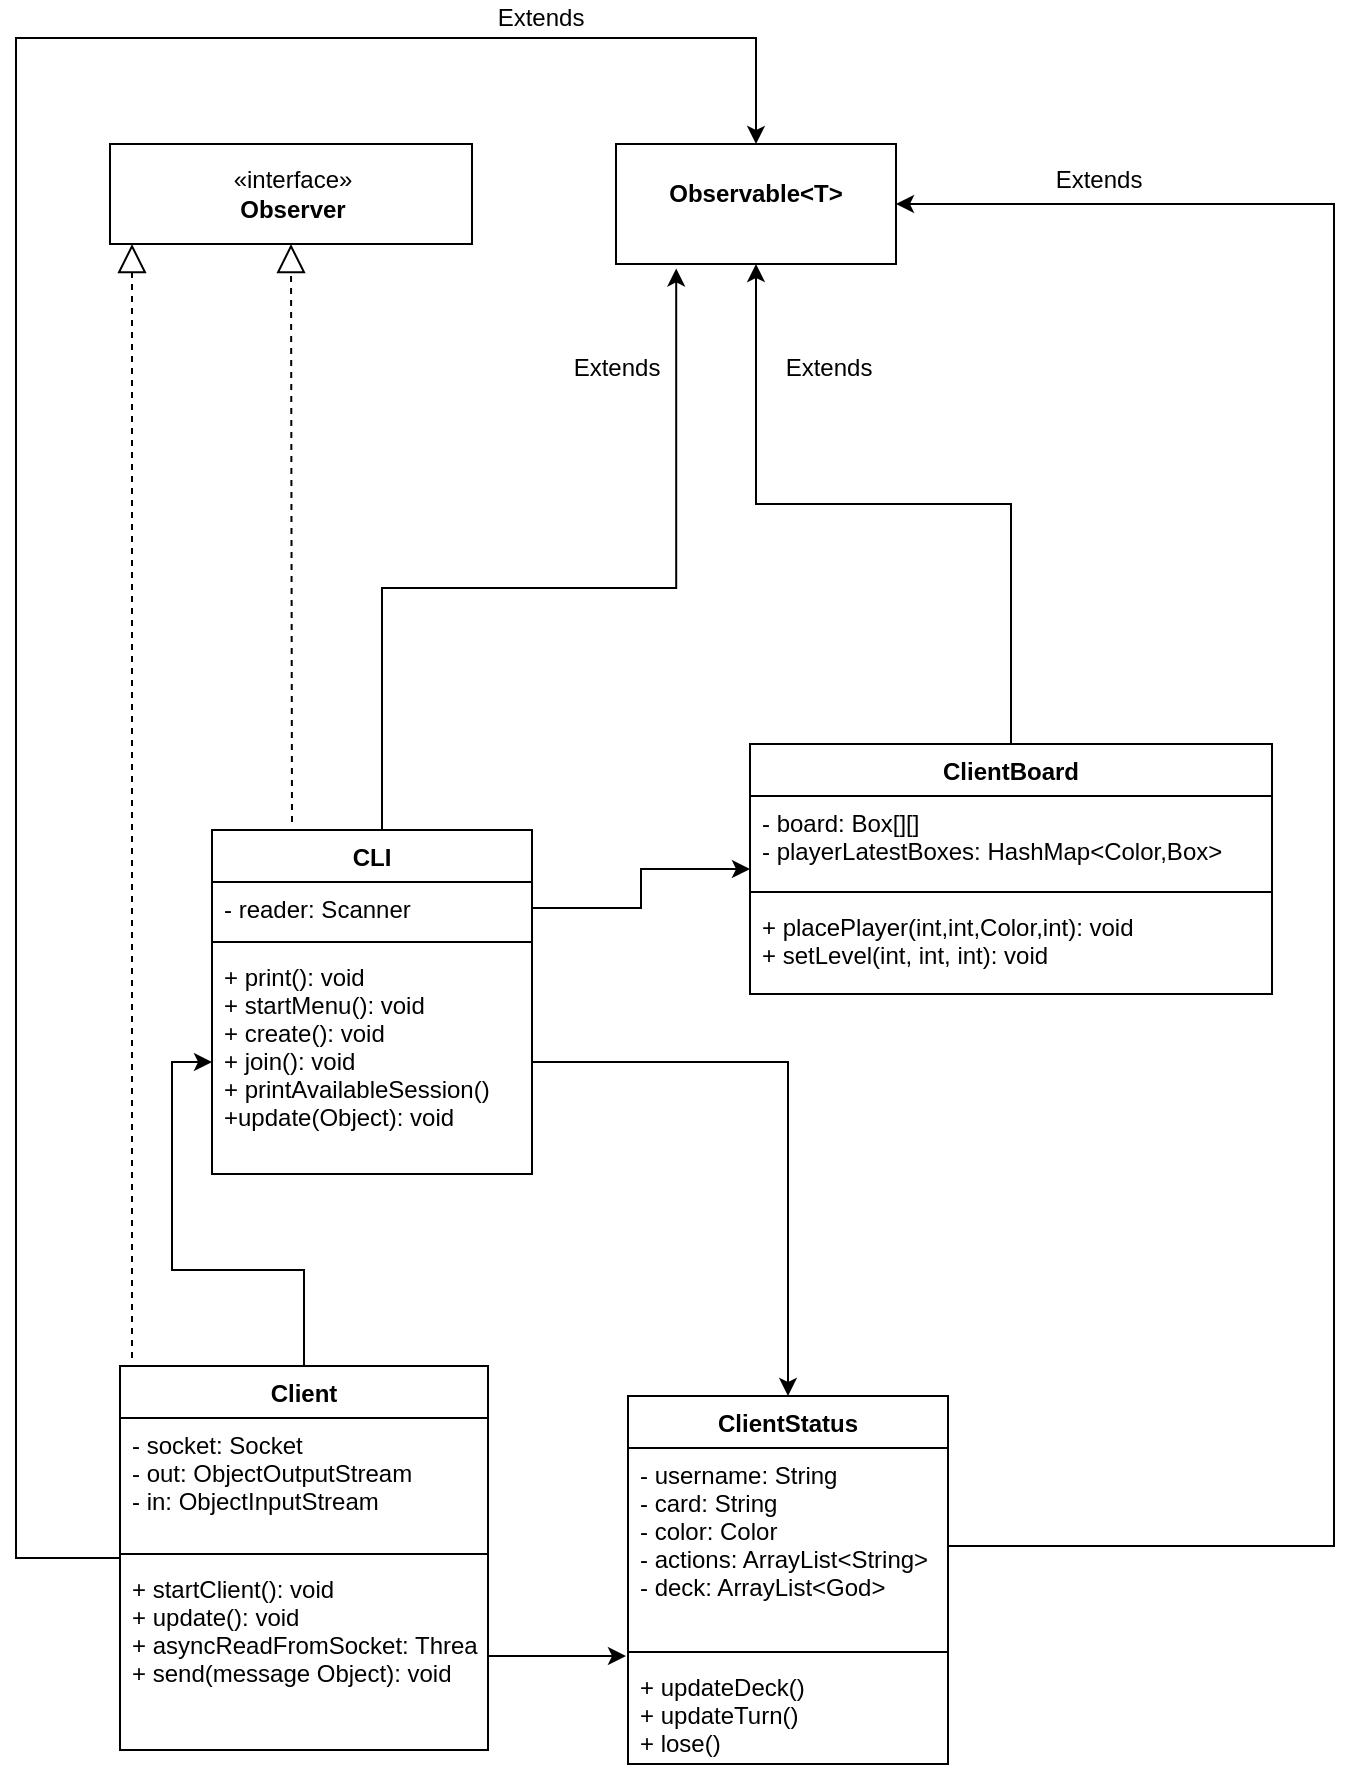 <mxfile version="12.6.5" type="device"><diagram id="KhTwLkOBJKMWYJQ2fCd7" name="Pagina-1"><mxGraphModel dx="1272" dy="1185" grid="0" gridSize="10" guides="1" tooltips="1" connect="1" arrows="1" fold="1" page="1" pageScale="1" pageWidth="827" pageHeight="500" math="0" shadow="0"><root><mxCell id="0"/><mxCell id="1" parent="0"/><mxCell id="sxkBSpirzQV2UPmR_kGv-18" style="edgeStyle=orthogonalEdgeStyle;rounded=0;orthogonalLoop=1;jettySize=auto;html=1;" edge="1" parent="1" source="sxkBSpirzQV2UPmR_kGv-1" target="sxkBSpirzQV2UPmR_kGv-8"><mxGeometry relative="1" as="geometry"/></mxCell><mxCell id="sxkBSpirzQV2UPmR_kGv-28" style="edgeStyle=orthogonalEdgeStyle;rounded=0;orthogonalLoop=1;jettySize=auto;html=1;" edge="1" parent="1" source="sxkBSpirzQV2UPmR_kGv-1" target="sxkBSpirzQV2UPmR_kGv-22"><mxGeometry relative="1" as="geometry"><mxPoint x="439" y="-380" as="targetPoint"/><Array as="points"><mxPoint x="40" y="380"/><mxPoint x="40" y="-380"/><mxPoint x="410" y="-380"/></Array></mxGeometry></mxCell><mxCell id="sxkBSpirzQV2UPmR_kGv-1" value="Client" style="swimlane;fontStyle=1;align=center;verticalAlign=top;childLayout=stackLayout;horizontal=1;startSize=26;horizontalStack=0;resizeParent=1;resizeParentMax=0;resizeLast=0;collapsible=1;marginBottom=0;" vertex="1" parent="1"><mxGeometry x="92" y="284" width="184" height="192" as="geometry"/></mxCell><mxCell id="sxkBSpirzQV2UPmR_kGv-2" value="- socket: Socket&#10;- out: ObjectOutputStream&#10;- in: ObjectInputStream&#10;" style="text;strokeColor=none;fillColor=none;align=left;verticalAlign=top;spacingLeft=4;spacingRight=4;overflow=hidden;rotatable=0;points=[[0,0.5],[1,0.5]];portConstraint=eastwest;" vertex="1" parent="sxkBSpirzQV2UPmR_kGv-1"><mxGeometry y="26" width="184" height="64" as="geometry"/></mxCell><mxCell id="sxkBSpirzQV2UPmR_kGv-3" value="" style="line;strokeWidth=1;fillColor=none;align=left;verticalAlign=middle;spacingTop=-1;spacingLeft=3;spacingRight=3;rotatable=0;labelPosition=right;points=[];portConstraint=eastwest;" vertex="1" parent="sxkBSpirzQV2UPmR_kGv-1"><mxGeometry y="90" width="184" height="8" as="geometry"/></mxCell><mxCell id="sxkBSpirzQV2UPmR_kGv-4" value="+ startClient(): void&#10;+ update(): void&#10;+ asyncReadFromSocket: Thread&#10;+ send(message Object): void" style="text;strokeColor=none;fillColor=none;align=left;verticalAlign=top;spacingLeft=4;spacingRight=4;overflow=hidden;rotatable=0;points=[[0,0.5],[1,0.5]];portConstraint=eastwest;" vertex="1" parent="sxkBSpirzQV2UPmR_kGv-1"><mxGeometry y="98" width="184" height="94" as="geometry"/></mxCell><mxCell id="sxkBSpirzQV2UPmR_kGv-30" style="edgeStyle=orthogonalEdgeStyle;rounded=0;orthogonalLoop=1;jettySize=auto;html=1;entryX=0.215;entryY=1.037;entryDx=0;entryDy=0;entryPerimeter=0;" edge="1" parent="1" source="sxkBSpirzQV2UPmR_kGv-5" target="sxkBSpirzQV2UPmR_kGv-22"><mxGeometry relative="1" as="geometry"><mxPoint x="223" y="-226" as="targetPoint"/><Array as="points"><mxPoint x="223" y="-105"/><mxPoint x="370" y="-105"/></Array></mxGeometry></mxCell><mxCell id="sxkBSpirzQV2UPmR_kGv-5" value="CLI" style="swimlane;fontStyle=1;align=center;verticalAlign=top;childLayout=stackLayout;horizontal=1;startSize=26;horizontalStack=0;resizeParent=1;resizeParentMax=0;resizeLast=0;collapsible=1;marginBottom=0;" vertex="1" parent="1"><mxGeometry x="138" y="16" width="160" height="172" as="geometry"><mxRectangle x="138" y="16" width="46" height="26" as="alternateBounds"/></mxGeometry></mxCell><mxCell id="sxkBSpirzQV2UPmR_kGv-6" value="- reader: Scanner" style="text;strokeColor=none;fillColor=none;align=left;verticalAlign=top;spacingLeft=4;spacingRight=4;overflow=hidden;rotatable=0;points=[[0,0.5],[1,0.5]];portConstraint=eastwest;" vertex="1" parent="sxkBSpirzQV2UPmR_kGv-5"><mxGeometry y="26" width="160" height="26" as="geometry"/></mxCell><mxCell id="sxkBSpirzQV2UPmR_kGv-7" value="" style="line;strokeWidth=1;fillColor=none;align=left;verticalAlign=middle;spacingTop=-1;spacingLeft=3;spacingRight=3;rotatable=0;labelPosition=right;points=[];portConstraint=eastwest;" vertex="1" parent="sxkBSpirzQV2UPmR_kGv-5"><mxGeometry y="52" width="160" height="8" as="geometry"/></mxCell><mxCell id="sxkBSpirzQV2UPmR_kGv-8" value="+ print(): void&#10;+ startMenu(): void&#10;+ create(): void&#10;+ join(): void&#10;+ printAvailableSession()&#10;+update(Object): void" style="text;strokeColor=none;fillColor=none;align=left;verticalAlign=top;spacingLeft=4;spacingRight=4;overflow=hidden;rotatable=0;points=[[0,0.5],[1,0.5]];portConstraint=eastwest;" vertex="1" parent="sxkBSpirzQV2UPmR_kGv-5"><mxGeometry y="60" width="160" height="112" as="geometry"/></mxCell><mxCell id="sxkBSpirzQV2UPmR_kGv-9" value="ClientStatus" style="swimlane;fontStyle=1;align=center;verticalAlign=top;childLayout=stackLayout;horizontal=1;startSize=26;horizontalStack=0;resizeParent=1;resizeParentMax=0;resizeLast=0;collapsible=1;marginBottom=0;" vertex="1" parent="1"><mxGeometry x="346" y="299" width="160" height="184" as="geometry"><mxRectangle x="346" y="299" width="97" height="26" as="alternateBounds"/></mxGeometry></mxCell><mxCell id="sxkBSpirzQV2UPmR_kGv-10" value="- username: String&#10;- card: String&#10;- color: Color&#10;- actions: ArrayList&lt;String&gt;&#10;- deck: ArrayList&lt;God&gt; &#10;" style="text;strokeColor=none;fillColor=none;align=left;verticalAlign=top;spacingLeft=4;spacingRight=4;overflow=hidden;rotatable=0;points=[[0,0.5],[1,0.5]];portConstraint=eastwest;" vertex="1" parent="sxkBSpirzQV2UPmR_kGv-9"><mxGeometry y="26" width="160" height="98" as="geometry"/></mxCell><mxCell id="sxkBSpirzQV2UPmR_kGv-11" value="" style="line;strokeWidth=1;fillColor=none;align=left;verticalAlign=middle;spacingTop=-1;spacingLeft=3;spacingRight=3;rotatable=0;labelPosition=right;points=[];portConstraint=eastwest;" vertex="1" parent="sxkBSpirzQV2UPmR_kGv-9"><mxGeometry y="124" width="160" height="8" as="geometry"/></mxCell><mxCell id="sxkBSpirzQV2UPmR_kGv-12" value="+ updateDeck()&#10;+ updateTurn()&#10;+ lose()" style="text;strokeColor=none;fillColor=none;align=left;verticalAlign=top;spacingLeft=4;spacingRight=4;overflow=hidden;rotatable=0;points=[[0,0.5],[1,0.5]];portConstraint=eastwest;" vertex="1" parent="sxkBSpirzQV2UPmR_kGv-9"><mxGeometry y="132" width="160" height="52" as="geometry"/></mxCell><mxCell id="sxkBSpirzQV2UPmR_kGv-29" style="edgeStyle=orthogonalEdgeStyle;rounded=0;orthogonalLoop=1;jettySize=auto;html=1;entryX=0.5;entryY=1;entryDx=0;entryDy=0;" edge="1" parent="1" source="sxkBSpirzQV2UPmR_kGv-13" target="sxkBSpirzQV2UPmR_kGv-22"><mxGeometry relative="1" as="geometry"/></mxCell><mxCell id="sxkBSpirzQV2UPmR_kGv-13" value="ClientBoard" style="swimlane;fontStyle=1;align=center;verticalAlign=top;childLayout=stackLayout;horizontal=1;startSize=26;horizontalStack=0;resizeParent=1;resizeParentMax=0;resizeLast=0;collapsible=1;marginBottom=0;" vertex="1" parent="1"><mxGeometry x="407" y="-27" width="261" height="125" as="geometry"/></mxCell><mxCell id="sxkBSpirzQV2UPmR_kGv-14" value="- board: Box[][]&#10;- playerLatestBoxes: HashMap&lt;Color,Box&gt;&#10;" style="text;strokeColor=none;fillColor=none;align=left;verticalAlign=top;spacingLeft=4;spacingRight=4;overflow=hidden;rotatable=0;points=[[0,0.5],[1,0.5]];portConstraint=eastwest;" vertex="1" parent="sxkBSpirzQV2UPmR_kGv-13"><mxGeometry y="26" width="261" height="44" as="geometry"/></mxCell><mxCell id="sxkBSpirzQV2UPmR_kGv-15" value="" style="line;strokeWidth=1;fillColor=none;align=left;verticalAlign=middle;spacingTop=-1;spacingLeft=3;spacingRight=3;rotatable=0;labelPosition=right;points=[];portConstraint=eastwest;" vertex="1" parent="sxkBSpirzQV2UPmR_kGv-13"><mxGeometry y="70" width="261" height="8" as="geometry"/></mxCell><mxCell id="sxkBSpirzQV2UPmR_kGv-16" value="+ placePlayer(int,int,Color,int): void&#10;+ setLevel(int, int, int): void&#10;" style="text;strokeColor=none;fillColor=none;align=left;verticalAlign=top;spacingLeft=4;spacingRight=4;overflow=hidden;rotatable=0;points=[[0,0.5],[1,0.5]];portConstraint=eastwest;" vertex="1" parent="sxkBSpirzQV2UPmR_kGv-13"><mxGeometry y="78" width="261" height="47" as="geometry"/></mxCell><mxCell id="sxkBSpirzQV2UPmR_kGv-17" style="edgeStyle=orthogonalEdgeStyle;rounded=0;orthogonalLoop=1;jettySize=auto;html=1;entryX=0;entryY=0.5;entryDx=0;entryDy=0;" edge="1" parent="1" source="sxkBSpirzQV2UPmR_kGv-6" target="sxkBSpirzQV2UPmR_kGv-13"><mxGeometry relative="1" as="geometry"/></mxCell><mxCell id="sxkBSpirzQV2UPmR_kGv-19" style="edgeStyle=orthogonalEdgeStyle;rounded=0;orthogonalLoop=1;jettySize=auto;html=1;" edge="1" parent="1" source="sxkBSpirzQV2UPmR_kGv-4"><mxGeometry relative="1" as="geometry"><mxPoint x="345" y="429" as="targetPoint"/></mxGeometry></mxCell><mxCell id="sxkBSpirzQV2UPmR_kGv-20" style="edgeStyle=orthogonalEdgeStyle;rounded=0;orthogonalLoop=1;jettySize=auto;html=1;entryX=0.5;entryY=0;entryDx=0;entryDy=0;" edge="1" parent="1" source="sxkBSpirzQV2UPmR_kGv-8" target="sxkBSpirzQV2UPmR_kGv-9"><mxGeometry relative="1" as="geometry"/></mxCell><mxCell id="sxkBSpirzQV2UPmR_kGv-21" value="«interface»&lt;br&gt;&lt;b&gt;Observer&lt;/b&gt;" style="html=1;" vertex="1" parent="1"><mxGeometry x="87" y="-327" width="181" height="50" as="geometry"/></mxCell><mxCell id="sxkBSpirzQV2UPmR_kGv-22" value="&lt;p style=&quot;margin: 0px ; margin-top: 4px ; text-align: center&quot;&gt;&lt;br&gt;&lt;b&gt;Observable&amp;lt;T&amp;gt;&lt;/b&gt;&lt;/p&gt;" style="verticalAlign=top;align=left;overflow=fill;fontSize=12;fontFamily=Helvetica;html=1;" vertex="1" parent="1"><mxGeometry x="340" y="-327" width="140" height="60" as="geometry"/></mxCell><mxCell id="sxkBSpirzQV2UPmR_kGv-23" value="" style="endArrow=block;dashed=1;endFill=0;endSize=12;html=1;entryX=0.5;entryY=1;entryDx=0;entryDy=0;" edge="1" parent="1" target="sxkBSpirzQV2UPmR_kGv-21"><mxGeometry width="160" relative="1" as="geometry"><mxPoint x="178" y="12" as="sourcePoint"/><mxPoint x="280" y="-99" as="targetPoint"/></mxGeometry></mxCell><mxCell id="sxkBSpirzQV2UPmR_kGv-24" value="" style="endArrow=block;dashed=1;endFill=0;endSize=12;html=1;entryX=0.5;entryY=1;entryDx=0;entryDy=0;" edge="1" parent="1"><mxGeometry width="160" relative="1" as="geometry"><mxPoint x="98" y="280" as="sourcePoint"/><mxPoint x="98" y="-277" as="targetPoint"/></mxGeometry></mxCell><mxCell id="sxkBSpirzQV2UPmR_kGv-33" style="edgeStyle=orthogonalEdgeStyle;rounded=0;orthogonalLoop=1;jettySize=auto;html=1;entryX=1;entryY=0.5;entryDx=0;entryDy=0;" edge="1" parent="1" source="sxkBSpirzQV2UPmR_kGv-10" target="sxkBSpirzQV2UPmR_kGv-22"><mxGeometry relative="1" as="geometry"><Array as="points"><mxPoint x="699" y="374"/><mxPoint x="699" y="-297"/></Array></mxGeometry></mxCell><mxCell id="sxkBSpirzQV2UPmR_kGv-35" value="Extends" style="text;html=1;align=center;verticalAlign=middle;resizable=0;points=[];autosize=1;" vertex="1" parent="1"><mxGeometry x="275" y="-399" width="53" height="18" as="geometry"/></mxCell><mxCell id="sxkBSpirzQV2UPmR_kGv-36" value="Extends" style="text;html=1;align=center;verticalAlign=middle;resizable=0;points=[];autosize=1;" vertex="1" parent="1"><mxGeometry x="554" y="-318" width="53" height="18" as="geometry"/></mxCell><mxCell id="sxkBSpirzQV2UPmR_kGv-37" value="Extends" style="text;html=1;align=center;verticalAlign=middle;resizable=0;points=[];autosize=1;" vertex="1" parent="1"><mxGeometry x="419" y="-224" width="53" height="18" as="geometry"/></mxCell><mxCell id="sxkBSpirzQV2UPmR_kGv-38" value="Extends" style="text;html=1;align=center;verticalAlign=middle;resizable=0;points=[];autosize=1;" vertex="1" parent="1"><mxGeometry x="313" y="-224" width="53" height="18" as="geometry"/></mxCell></root></mxGraphModel></diagram></mxfile>